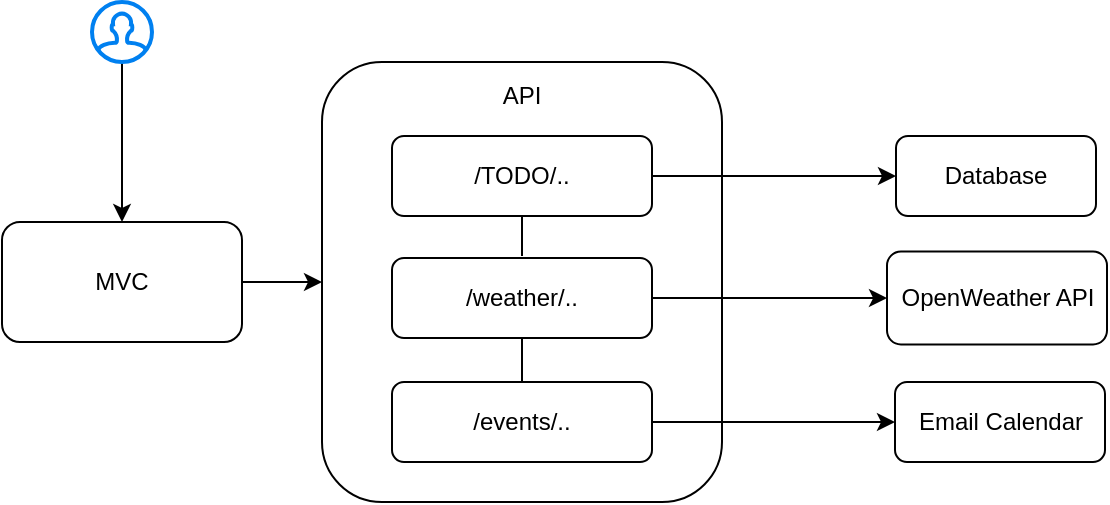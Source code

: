 <mxfile version="21.3.8" type="device">
  <diagram name="Page-1" id="P1j3s-myysfn5ifrR6Tq">
    <mxGraphModel dx="794" dy="470" grid="1" gridSize="10" guides="1" tooltips="1" connect="1" arrows="1" fold="1" page="1" pageScale="1" pageWidth="850" pageHeight="1100" math="0" shadow="0">
      <root>
        <mxCell id="0" />
        <mxCell id="1" parent="0" />
        <mxCell id="eBX_AqDf1ne4Vbr7rgHg-16" style="edgeStyle=orthogonalEdgeStyle;rounded=0;orthogonalLoop=1;jettySize=auto;html=1;exitX=1;exitY=0.5;exitDx=0;exitDy=0;entryX=0;entryY=0.5;entryDx=0;entryDy=0;" edge="1" parent="1" source="eBX_AqDf1ne4Vbr7rgHg-6" target="eBX_AqDf1ne4Vbr7rgHg-7">
          <mxGeometry relative="1" as="geometry" />
        </mxCell>
        <mxCell id="eBX_AqDf1ne4Vbr7rgHg-6" value="MVC" style="rounded=1;whiteSpace=wrap;html=1;" vertex="1" parent="1">
          <mxGeometry x="120" y="190" width="120" height="60" as="geometry" />
        </mxCell>
        <mxCell id="eBX_AqDf1ne4Vbr7rgHg-7" value="API&lt;br&gt;&lt;br&gt;&lt;br&gt;&lt;br&gt;&lt;br&gt;&lt;br&gt;&lt;br&gt;&lt;br&gt;&lt;br&gt;&lt;br&gt;&lt;br&gt;&lt;br&gt;&lt;br&gt;&lt;span style=&quot;white-space: pre;&quot;&gt;&#x9;&lt;/span&gt;" style="rounded=1;whiteSpace=wrap;html=1;" vertex="1" parent="1">
          <mxGeometry x="280" y="110" width="200" height="220" as="geometry" />
        </mxCell>
        <mxCell id="eBX_AqDf1ne4Vbr7rgHg-21" value="" style="edgeStyle=orthogonalEdgeStyle;rounded=0;orthogonalLoop=1;jettySize=auto;html=1;entryX=0;entryY=0.5;entryDx=0;entryDy=0;" edge="1" parent="1" source="eBX_AqDf1ne4Vbr7rgHg-8" target="eBX_AqDf1ne4Vbr7rgHg-17">
          <mxGeometry relative="1" as="geometry" />
        </mxCell>
        <mxCell id="eBX_AqDf1ne4Vbr7rgHg-8" value="/TODO/.." style="rounded=1;whiteSpace=wrap;html=1;" vertex="1" parent="1">
          <mxGeometry x="315" y="147" width="130" height="40" as="geometry" />
        </mxCell>
        <mxCell id="eBX_AqDf1ne4Vbr7rgHg-23" value="" style="edgeStyle=orthogonalEdgeStyle;rounded=0;orthogonalLoop=1;jettySize=auto;html=1;" edge="1" parent="1" source="eBX_AqDf1ne4Vbr7rgHg-9" target="eBX_AqDf1ne4Vbr7rgHg-18">
          <mxGeometry relative="1" as="geometry" />
        </mxCell>
        <mxCell id="eBX_AqDf1ne4Vbr7rgHg-9" value="/weather/.." style="rounded=1;whiteSpace=wrap;html=1;" vertex="1" parent="1">
          <mxGeometry x="315" y="208" width="130" height="40" as="geometry" />
        </mxCell>
        <mxCell id="eBX_AqDf1ne4Vbr7rgHg-26" value="" style="edgeStyle=orthogonalEdgeStyle;rounded=0;orthogonalLoop=1;jettySize=auto;html=1;entryX=0;entryY=0.5;entryDx=0;entryDy=0;" edge="1" parent="1" source="eBX_AqDf1ne4Vbr7rgHg-10" target="eBX_AqDf1ne4Vbr7rgHg-19">
          <mxGeometry relative="1" as="geometry" />
        </mxCell>
        <mxCell id="eBX_AqDf1ne4Vbr7rgHg-10" value="/events/.." style="rounded=1;whiteSpace=wrap;html=1;" vertex="1" parent="1">
          <mxGeometry x="315" y="270" width="130" height="40" as="geometry" />
        </mxCell>
        <mxCell id="eBX_AqDf1ne4Vbr7rgHg-11" value="" style="endArrow=none;html=1;rounded=0;entryX=0.5;entryY=1;entryDx=0;entryDy=0;" edge="1" parent="1" target="eBX_AqDf1ne4Vbr7rgHg-9">
          <mxGeometry width="50" height="50" relative="1" as="geometry">
            <mxPoint x="380" y="270" as="sourcePoint" />
            <mxPoint x="410" y="240" as="targetPoint" />
          </mxGeometry>
        </mxCell>
        <mxCell id="eBX_AqDf1ne4Vbr7rgHg-13" value="" style="endArrow=none;html=1;rounded=0;entryX=0.5;entryY=1;entryDx=0;entryDy=0;" edge="1" parent="1" target="eBX_AqDf1ne4Vbr7rgHg-8">
          <mxGeometry width="50" height="50" relative="1" as="geometry">
            <mxPoint x="380" y="207" as="sourcePoint" />
            <mxPoint x="430" y="157" as="targetPoint" />
          </mxGeometry>
        </mxCell>
        <mxCell id="eBX_AqDf1ne4Vbr7rgHg-17" value="Database" style="rounded=1;whiteSpace=wrap;html=1;" vertex="1" parent="1">
          <mxGeometry x="567" y="147" width="100" height="40" as="geometry" />
        </mxCell>
        <mxCell id="eBX_AqDf1ne4Vbr7rgHg-18" value="OpenWeather API" style="rounded=1;whiteSpace=wrap;html=1;" vertex="1" parent="1">
          <mxGeometry x="562.5" y="204.75" width="110" height="46.5" as="geometry" />
        </mxCell>
        <mxCell id="eBX_AqDf1ne4Vbr7rgHg-19" value="Email Calendar" style="rounded=1;whiteSpace=wrap;html=1;" vertex="1" parent="1">
          <mxGeometry x="566.5" y="270" width="105" height="40" as="geometry" />
        </mxCell>
        <mxCell id="eBX_AqDf1ne4Vbr7rgHg-28" value="" style="edgeStyle=orthogonalEdgeStyle;rounded=0;orthogonalLoop=1;jettySize=auto;html=1;" edge="1" parent="1" source="eBX_AqDf1ne4Vbr7rgHg-27" target="eBX_AqDf1ne4Vbr7rgHg-6">
          <mxGeometry relative="1" as="geometry" />
        </mxCell>
        <mxCell id="eBX_AqDf1ne4Vbr7rgHg-27" value="" style="html=1;verticalLabelPosition=bottom;align=center;labelBackgroundColor=#ffffff;verticalAlign=top;strokeWidth=2;strokeColor=#0080F0;shadow=0;dashed=0;shape=mxgraph.ios7.icons.user;" vertex="1" parent="1">
          <mxGeometry x="165" y="80" width="30" height="30" as="geometry" />
        </mxCell>
      </root>
    </mxGraphModel>
  </diagram>
</mxfile>
